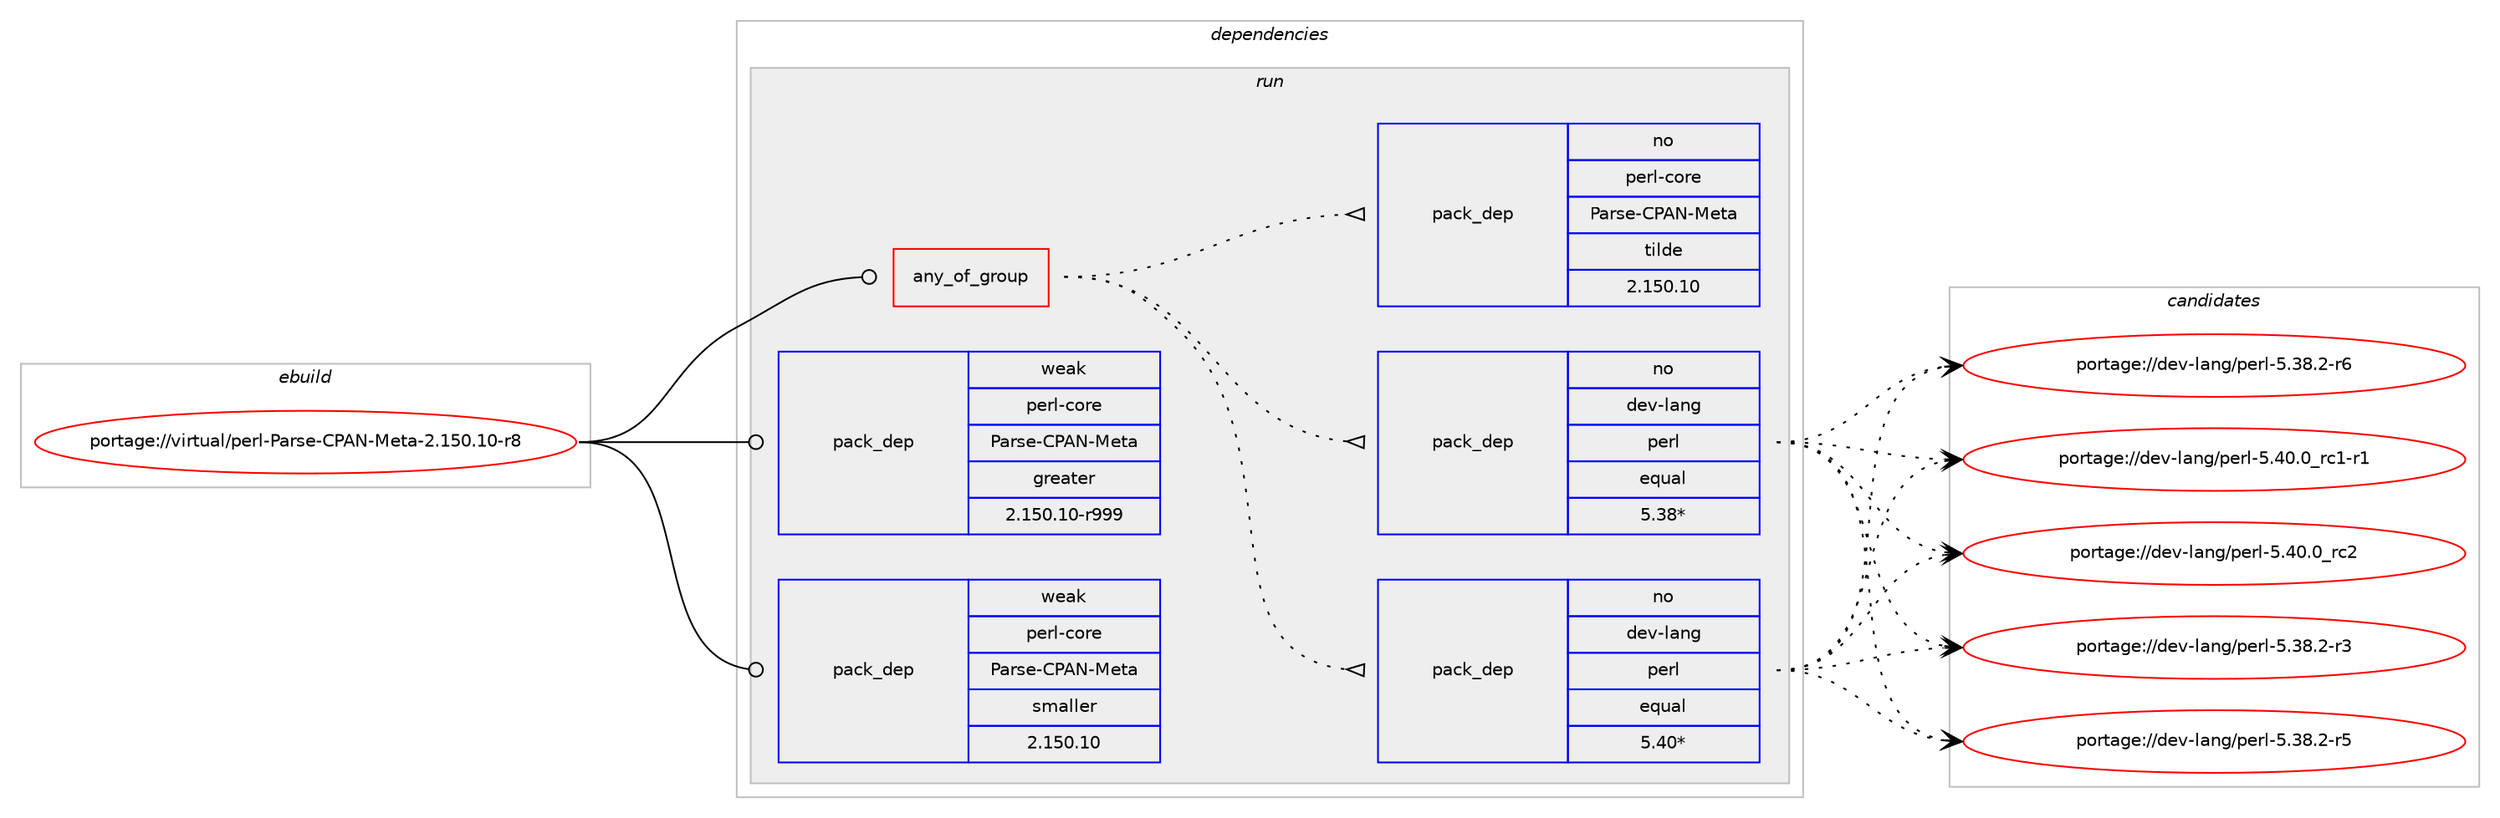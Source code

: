 digraph prolog {

# *************
# Graph options
# *************

newrank=true;
concentrate=true;
compound=true;
graph [rankdir=LR,fontname=Helvetica,fontsize=10,ranksep=1.5];#, ranksep=2.5, nodesep=0.2];
edge  [arrowhead=vee];
node  [fontname=Helvetica,fontsize=10];

# **********
# The ebuild
# **********

subgraph cluster_leftcol {
color=gray;
rank=same;
label=<<i>ebuild</i>>;
id [label="portage://virtual/perl-Parse-CPAN-Meta-2.150.10-r8", color=red, width=4, href="../virtual/perl-Parse-CPAN-Meta-2.150.10-r8.svg"];
}

# ****************
# The dependencies
# ****************

subgraph cluster_midcol {
color=gray;
label=<<i>dependencies</i>>;
subgraph cluster_compile {
fillcolor="#eeeeee";
style=filled;
label=<<i>compile</i>>;
}
subgraph cluster_compileandrun {
fillcolor="#eeeeee";
style=filled;
label=<<i>compile and run</i>>;
}
subgraph cluster_run {
fillcolor="#eeeeee";
style=filled;
label=<<i>run</i>>;
subgraph any49 {
dependency2548 [label=<<TABLE BORDER="0" CELLBORDER="1" CELLSPACING="0" CELLPADDING="4"><TR><TD CELLPADDING="10">any_of_group</TD></TR></TABLE>>, shape=none, color=red];subgraph pack1453 {
dependency2549 [label=<<TABLE BORDER="0" CELLBORDER="1" CELLSPACING="0" CELLPADDING="4" WIDTH="220"><TR><TD ROWSPAN="6" CELLPADDING="30">pack_dep</TD></TR><TR><TD WIDTH="110">no</TD></TR><TR><TD>dev-lang</TD></TR><TR><TD>perl</TD></TR><TR><TD>equal</TD></TR><TR><TD>5.40*</TD></TR></TABLE>>, shape=none, color=blue];
}
dependency2548:e -> dependency2549:w [weight=20,style="dotted",arrowhead="oinv"];
subgraph pack1454 {
dependency2550 [label=<<TABLE BORDER="0" CELLBORDER="1" CELLSPACING="0" CELLPADDING="4" WIDTH="220"><TR><TD ROWSPAN="6" CELLPADDING="30">pack_dep</TD></TR><TR><TD WIDTH="110">no</TD></TR><TR><TD>dev-lang</TD></TR><TR><TD>perl</TD></TR><TR><TD>equal</TD></TR><TR><TD>5.38*</TD></TR></TABLE>>, shape=none, color=blue];
}
dependency2548:e -> dependency2550:w [weight=20,style="dotted",arrowhead="oinv"];
subgraph pack1455 {
dependency2551 [label=<<TABLE BORDER="0" CELLBORDER="1" CELLSPACING="0" CELLPADDING="4" WIDTH="220"><TR><TD ROWSPAN="6" CELLPADDING="30">pack_dep</TD></TR><TR><TD WIDTH="110">no</TD></TR><TR><TD>perl-core</TD></TR><TR><TD>Parse-CPAN-Meta</TD></TR><TR><TD>tilde</TD></TR><TR><TD>2.150.10</TD></TR></TABLE>>, shape=none, color=blue];
}
dependency2548:e -> dependency2551:w [weight=20,style="dotted",arrowhead="oinv"];
}
id:e -> dependency2548:w [weight=20,style="solid",arrowhead="odot"];
# *** BEGIN UNKNOWN DEPENDENCY TYPE (TODO) ***
# id -> package_dependency(portage://virtual/perl-Parse-CPAN-Meta-2.150.10-r8,run,no,dev-lang,perl,none,[,,],any_same_slot,[])
# *** END UNKNOWN DEPENDENCY TYPE (TODO) ***

subgraph pack1456 {
dependency2552 [label=<<TABLE BORDER="0" CELLBORDER="1" CELLSPACING="0" CELLPADDING="4" WIDTH="220"><TR><TD ROWSPAN="6" CELLPADDING="30">pack_dep</TD></TR><TR><TD WIDTH="110">weak</TD></TR><TR><TD>perl-core</TD></TR><TR><TD>Parse-CPAN-Meta</TD></TR><TR><TD>greater</TD></TR><TR><TD>2.150.10-r999</TD></TR></TABLE>>, shape=none, color=blue];
}
id:e -> dependency2552:w [weight=20,style="solid",arrowhead="odot"];
subgraph pack1457 {
dependency2553 [label=<<TABLE BORDER="0" CELLBORDER="1" CELLSPACING="0" CELLPADDING="4" WIDTH="220"><TR><TD ROWSPAN="6" CELLPADDING="30">pack_dep</TD></TR><TR><TD WIDTH="110">weak</TD></TR><TR><TD>perl-core</TD></TR><TR><TD>Parse-CPAN-Meta</TD></TR><TR><TD>smaller</TD></TR><TR><TD>2.150.10</TD></TR></TABLE>>, shape=none, color=blue];
}
id:e -> dependency2553:w [weight=20,style="solid",arrowhead="odot"];
}
}

# **************
# The candidates
# **************

subgraph cluster_choices {
rank=same;
color=gray;
label=<<i>candidates</i>>;

subgraph choice1453 {
color=black;
nodesep=1;
choice100101118451089711010347112101114108455346515646504511451 [label="portage://dev-lang/perl-5.38.2-r3", color=red, width=4,href="../dev-lang/perl-5.38.2-r3.svg"];
choice100101118451089711010347112101114108455346515646504511453 [label="portage://dev-lang/perl-5.38.2-r5", color=red, width=4,href="../dev-lang/perl-5.38.2-r5.svg"];
choice100101118451089711010347112101114108455346515646504511454 [label="portage://dev-lang/perl-5.38.2-r6", color=red, width=4,href="../dev-lang/perl-5.38.2-r6.svg"];
choice100101118451089711010347112101114108455346524846489511499494511449 [label="portage://dev-lang/perl-5.40.0_rc1-r1", color=red, width=4,href="../dev-lang/perl-5.40.0_rc1-r1.svg"];
choice10010111845108971101034711210111410845534652484648951149950 [label="portage://dev-lang/perl-5.40.0_rc2", color=red, width=4,href="../dev-lang/perl-5.40.0_rc2.svg"];
dependency2549:e -> choice100101118451089711010347112101114108455346515646504511451:w [style=dotted,weight="100"];
dependency2549:e -> choice100101118451089711010347112101114108455346515646504511453:w [style=dotted,weight="100"];
dependency2549:e -> choice100101118451089711010347112101114108455346515646504511454:w [style=dotted,weight="100"];
dependency2549:e -> choice100101118451089711010347112101114108455346524846489511499494511449:w [style=dotted,weight="100"];
dependency2549:e -> choice10010111845108971101034711210111410845534652484648951149950:w [style=dotted,weight="100"];
}
subgraph choice1454 {
color=black;
nodesep=1;
choice100101118451089711010347112101114108455346515646504511451 [label="portage://dev-lang/perl-5.38.2-r3", color=red, width=4,href="../dev-lang/perl-5.38.2-r3.svg"];
choice100101118451089711010347112101114108455346515646504511453 [label="portage://dev-lang/perl-5.38.2-r5", color=red, width=4,href="../dev-lang/perl-5.38.2-r5.svg"];
choice100101118451089711010347112101114108455346515646504511454 [label="portage://dev-lang/perl-5.38.2-r6", color=red, width=4,href="../dev-lang/perl-5.38.2-r6.svg"];
choice100101118451089711010347112101114108455346524846489511499494511449 [label="portage://dev-lang/perl-5.40.0_rc1-r1", color=red, width=4,href="../dev-lang/perl-5.40.0_rc1-r1.svg"];
choice10010111845108971101034711210111410845534652484648951149950 [label="portage://dev-lang/perl-5.40.0_rc2", color=red, width=4,href="../dev-lang/perl-5.40.0_rc2.svg"];
dependency2550:e -> choice100101118451089711010347112101114108455346515646504511451:w [style=dotted,weight="100"];
dependency2550:e -> choice100101118451089711010347112101114108455346515646504511453:w [style=dotted,weight="100"];
dependency2550:e -> choice100101118451089711010347112101114108455346515646504511454:w [style=dotted,weight="100"];
dependency2550:e -> choice100101118451089711010347112101114108455346524846489511499494511449:w [style=dotted,weight="100"];
dependency2550:e -> choice10010111845108971101034711210111410845534652484648951149950:w [style=dotted,weight="100"];
}
subgraph choice1455 {
color=black;
nodesep=1;
}
subgraph choice1456 {
color=black;
nodesep=1;
}
subgraph choice1457 {
color=black;
nodesep=1;
}
}

}
